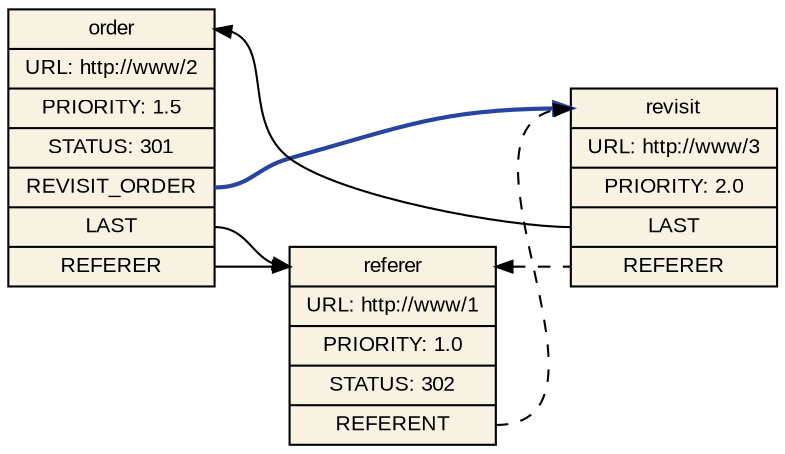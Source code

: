 digraph "iudex-gems" {
  rankdir=LR;
  bgcolor="transparent";
  edge [ arrowsize=0.80 ];
  node [ shape=box, style="filled", fillcolor="#f7f2e1", fontsize=10, fontname=Arial ];

  order        [ shape=record,
          label="<t>order|URL: http://www/2|PRIORITY: 1.5|STATUS: 301|<ro>REVISIT_ORDER|<l>LAST|<rf>REFERER" ];

  referer      [ shape=record,
                 label="<t>referer|URL: http://www/1|PRIORITY: 1.0|STATUS: 302|<rt>REFERENT" ];

  revisit      [ shape=record,
                 label="<t>revisit|URL: http://www/3|PRIORITY: 2.0|<l>LAST|<rf>REFERER" ];

  order:rf   -> referer:t;
  order:l    -> referer:t;
  order:ro   -> revisit:t [ color="#2844a1", style=bold, weight=3 ];
  referer:t  -> revisit:rf [ dir=back, style=dashed ];
  order:t    -> revisit:l  [ dir=back, weight=2 ];
  referer:rt -> revisit:t [ style=dashed, weight=0 ];
}
